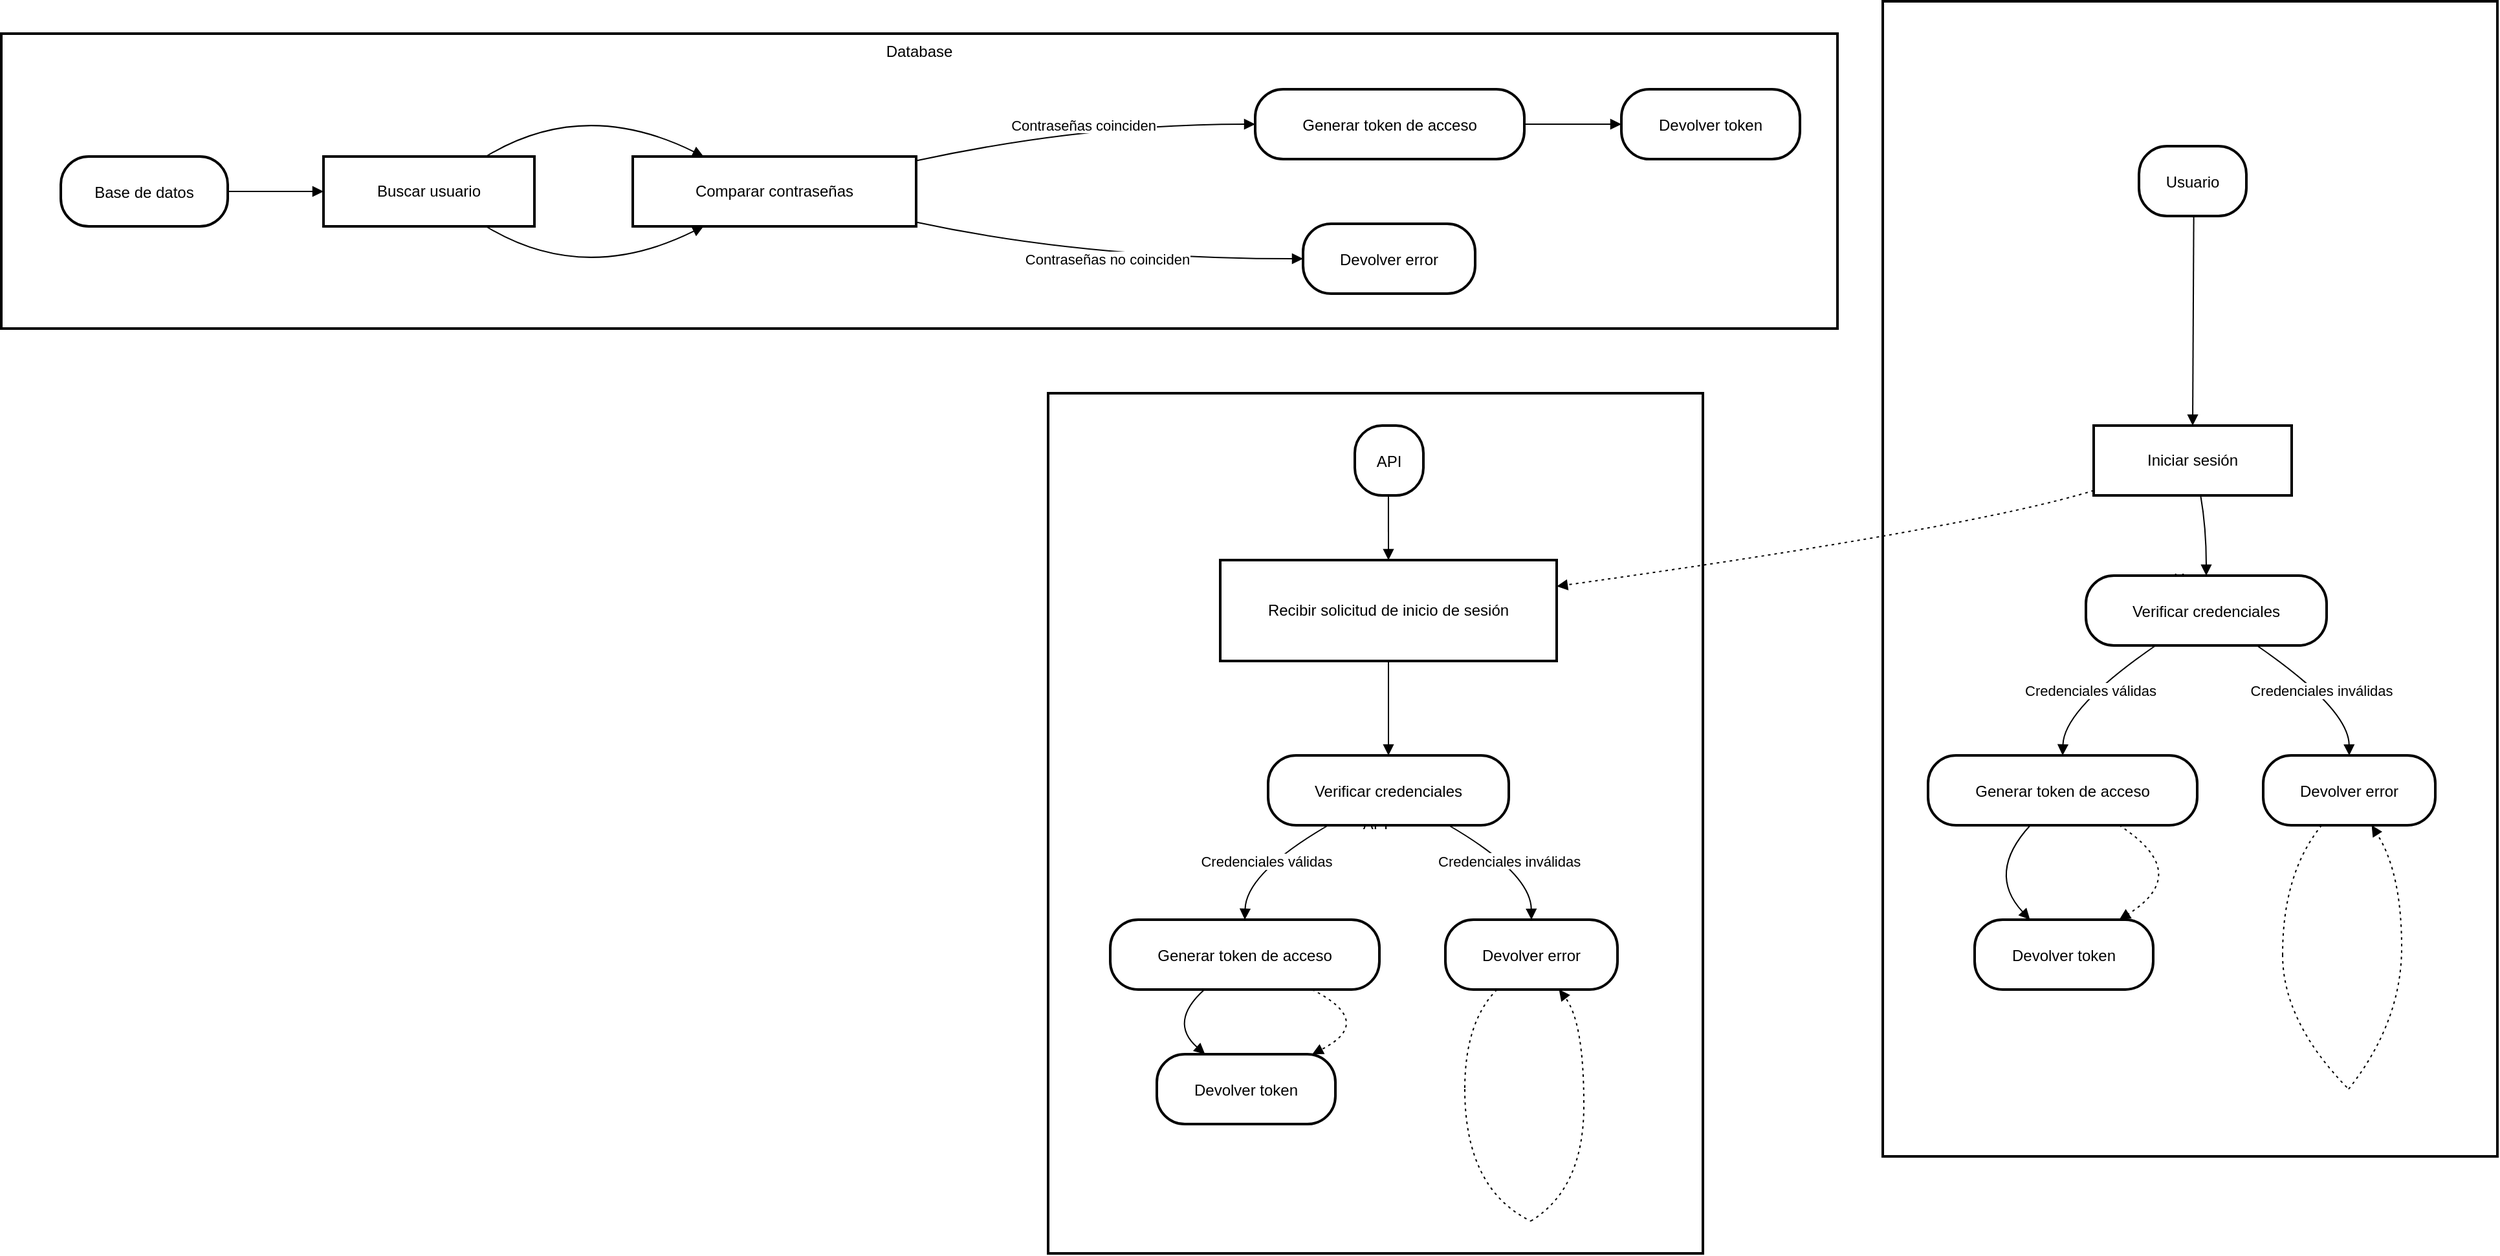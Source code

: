 <mxfile version="26.0.5">
  <diagram name="Página-1" id="-JVLo8KVxzdY0FSY44q_">
    <mxGraphModel>
      <root>
        <mxCell id="0" />
        <mxCell id="1" parent="0" />
        <mxCell id="2" value="Database" style="whiteSpace=wrap;strokeWidth=2;verticalAlign=top;" vertex="1" parent="1">
          <mxGeometry x="8" y="33" width="1419" height="228" as="geometry" />
        </mxCell>
        <mxCell id="3" value="Base de datos" style="rounded=1;arcSize=40;strokeWidth=2" vertex="1" parent="2">
          <mxGeometry x="46" y="95" width="129" height="54" as="geometry" />
        </mxCell>
        <mxCell id="4" value="Buscar usuario" style="whiteSpace=wrap;strokeWidth=2;" vertex="1" parent="2">
          <mxGeometry x="249" y="95" width="163" height="54" as="geometry" />
        </mxCell>
        <mxCell id="5" value="Comparar contraseñas" style="whiteSpace=wrap;strokeWidth=2;" vertex="1" parent="2">
          <mxGeometry x="488" y="95" width="219" height="54" as="geometry" />
        </mxCell>
        <mxCell id="6" value="Generar token de acceso" style="rounded=1;arcSize=40;strokeWidth=2" vertex="1" parent="2">
          <mxGeometry x="969" y="43" width="208" height="54" as="geometry" />
        </mxCell>
        <mxCell id="7" value="Devolver token" style="rounded=1;arcSize=40;strokeWidth=2" vertex="1" parent="2">
          <mxGeometry x="1252" y="43" width="138" height="54" as="geometry" />
        </mxCell>
        <mxCell id="8" value="Devolver error" style="rounded=1;arcSize=40;strokeWidth=2" vertex="1" parent="2">
          <mxGeometry x="1006" y="147" width="133" height="54" as="geometry" />
        </mxCell>
        <mxCell id="9" value="" style="curved=1;startArrow=none;endArrow=block;exitX=0.99;exitY=0.5;entryX=0;entryY=0.5;" edge="1" parent="2" source="3" target="4">
          <mxGeometry relative="1" as="geometry">
            <Array as="points" />
          </mxGeometry>
        </mxCell>
        <mxCell id="10" value="" style="curved=1;startArrow=none;endArrow=block;exitX=0.77;exitY=0;entryX=0.25;entryY=0;" edge="1" parent="2" source="4" target="5">
          <mxGeometry relative="1" as="geometry">
            <Array as="points">
              <mxPoint x="450" y="49" />
            </Array>
          </mxGeometry>
        </mxCell>
        <mxCell id="11" value="Contraseñas coinciden" style="curved=1;startArrow=none;endArrow=block;exitX=1;exitY=0.06;entryX=0;entryY=0.5;" edge="1" parent="2" source="5" target="6">
          <mxGeometry relative="1" as="geometry">
            <Array as="points">
              <mxPoint x="838" y="70" />
            </Array>
          </mxGeometry>
        </mxCell>
        <mxCell id="12" value="" style="curved=1;startArrow=none;endArrow=block;exitX=1;exitY=0.5;entryX=0;entryY=0.5;" edge="1" parent="2" source="6" target="7">
          <mxGeometry relative="1" as="geometry">
            <Array as="points" />
          </mxGeometry>
        </mxCell>
        <mxCell id="13" value="Contraseñas no coinciden" style="curved=1;startArrow=none;endArrow=block;exitX=1;exitY=0.94;entryX=0;entryY=0.5;" edge="1" parent="2" source="5" target="8">
          <mxGeometry relative="1" as="geometry">
            <Array as="points">
              <mxPoint x="838" y="174" />
            </Array>
          </mxGeometry>
        </mxCell>
        <mxCell id="14" value="" style="curved=1;startArrow=none;endArrow=block;exitX=0.77;exitY=1;entryX=0.25;entryY=1;" edge="1" parent="2" source="4" target="5">
          <mxGeometry relative="1" as="geometry">
            <Array as="points">
              <mxPoint x="450" y="195" />
            </Array>
          </mxGeometry>
        </mxCell>
        <mxCell id="15" value="API" style="whiteSpace=wrap;strokeWidth=2;" vertex="1" parent="1">
          <mxGeometry x="817" y="311" width="506" height="665" as="geometry" />
        </mxCell>
        <mxCell id="16" value="User" style="whiteSpace=wrap;strokeWidth=2;" vertex="1" parent="1">
          <mxGeometry x="1462" y="8" width="475" height="893" as="geometry" />
        </mxCell>
        <mxCell id="17" value="Usuario" style="rounded=1;arcSize=40;strokeWidth=2" vertex="1" parent="1">
          <mxGeometry x="1660" y="120" width="83" height="54" as="geometry" />
        </mxCell>
        <mxCell id="18" value="Iniciar sesión" style="whiteSpace=wrap;strokeWidth=2;" vertex="1" parent="1">
          <mxGeometry x="1625" y="336" width="153" height="54" as="geometry" />
        </mxCell>
        <mxCell id="19" value="Verificar credenciales" style="rounded=1;arcSize=40;strokeWidth=2" vertex="1" parent="1">
          <mxGeometry x="1619" y="452" width="186" height="54" as="geometry" />
        </mxCell>
        <mxCell id="20" value="Generar token de acceso" style="rounded=1;arcSize=40;strokeWidth=2" vertex="1" parent="1">
          <mxGeometry x="1497" y="591" width="208" height="54" as="geometry" />
        </mxCell>
        <mxCell id="21" value="Devolver token" style="rounded=1;arcSize=40;strokeWidth=2" vertex="1" parent="1">
          <mxGeometry x="1533" y="718" width="138" height="54" as="geometry" />
        </mxCell>
        <mxCell id="22" value="Devolver error" style="rounded=1;arcSize=40;strokeWidth=2" vertex="1" parent="1">
          <mxGeometry x="1756" y="591" width="133" height="54" as="geometry" />
        </mxCell>
        <mxCell id="23" value="API" style="rounded=1;arcSize=40;strokeWidth=2" vertex="1" parent="1">
          <mxGeometry x="1054" y="336" width="53" height="54" as="geometry" />
        </mxCell>
        <mxCell id="24" value="Recibir solicitud de inicio de sesión" style="whiteSpace=wrap;strokeWidth=2;" vertex="1" parent="1">
          <mxGeometry x="950" y="440" width="260" height="78" as="geometry" />
        </mxCell>
        <mxCell id="25" value="Verificar credenciales" style="rounded=1;arcSize=40;strokeWidth=2" vertex="1" parent="1">
          <mxGeometry x="987" y="591" width="186" height="54" as="geometry" />
        </mxCell>
        <mxCell id="26" value="Generar token de acceso" style="rounded=1;arcSize=40;strokeWidth=2" vertex="1" parent="1">
          <mxGeometry x="865" y="718" width="208" height="54" as="geometry" />
        </mxCell>
        <mxCell id="27" value="Devolver token" style="rounded=1;arcSize=40;strokeWidth=2" vertex="1" parent="1">
          <mxGeometry x="901" y="822" width="138" height="54" as="geometry" />
        </mxCell>
        <mxCell id="28" value="Devolver error" style="rounded=1;arcSize=40;strokeWidth=2" vertex="1" parent="1">
          <mxGeometry x="1124" y="718" width="133" height="54" as="geometry" />
        </mxCell>
        <mxCell id="29" value="" style="whiteSpace=wrap;strokeWidth=2;" vertex="1" parent="1">
          <mxGeometry x="1771" y="745" as="geometry" />
        </mxCell>
        <mxCell id="30" value="" style="whiteSpace=wrap;strokeWidth=2;" vertex="1" parent="1">
          <mxGeometry x="1822" y="849" as="geometry" />
        </mxCell>
        <mxCell id="31" value="" style="whiteSpace=wrap;strokeWidth=2;" vertex="1" parent="1">
          <mxGeometry x="1139" y="849" as="geometry" />
        </mxCell>
        <mxCell id="32" value="" style="whiteSpace=wrap;strokeWidth=2;" vertex="1" parent="1">
          <mxGeometry x="1190" y="951" as="geometry" />
        </mxCell>
        <mxCell id="33" value="" style="curved=1;startArrow=none;endArrow=block;exitX=0.51;exitY=1;entryX=0.5;entryY=0;" edge="1" parent="1" source="17" target="18">
          <mxGeometry relative="1" as="geometry">
            <Array as="points" />
          </mxGeometry>
        </mxCell>
        <mxCell id="34" value="" style="curved=1;startArrow=none;endArrow=block;exitX=0.54;exitY=1;entryX=0.5;entryY=0;" edge="1" parent="1" source="18" target="19">
          <mxGeometry relative="1" as="geometry">
            <Array as="points">
              <mxPoint x="1712" y="415" />
            </Array>
          </mxGeometry>
        </mxCell>
        <mxCell id="35" value="Credenciales válidas" style="curved=1;startArrow=none;endArrow=block;exitX=0.29;exitY=1;entryX=0.5;entryY=0;" edge="1" parent="1" source="19" target="20">
          <mxGeometry relative="1" as="geometry">
            <Array as="points">
              <mxPoint x="1602" y="555" />
            </Array>
          </mxGeometry>
        </mxCell>
        <mxCell id="36" value="" style="curved=1;startArrow=none;endArrow=block;exitX=0.38;exitY=1;entryX=0.31;entryY=0;" edge="1" parent="1" source="20" target="21">
          <mxGeometry relative="1" as="geometry">
            <Array as="points">
              <mxPoint x="1542" y="682" />
            </Array>
          </mxGeometry>
        </mxCell>
        <mxCell id="37" value="Credenciales inválidas" style="curved=1;startArrow=none;endArrow=block;exitX=0.71;exitY=1;entryX=0.5;entryY=0;" edge="1" parent="1" source="19" target="22">
          <mxGeometry relative="1" as="geometry">
            <Array as="points">
              <mxPoint x="1822" y="555" />
            </Array>
          </mxGeometry>
        </mxCell>
        <mxCell id="38" value="" style="curved=1;startArrow=none;endArrow=block;exitX=0.49;exitY=1;entryX=0.5;entryY=0;" edge="1" parent="1" source="23" target="24">
          <mxGeometry relative="1" as="geometry">
            <Array as="points" />
          </mxGeometry>
        </mxCell>
        <mxCell id="39" value="" style="curved=1;startArrow=none;endArrow=block;exitX=0.5;exitY=1;entryX=0.5;entryY=0;" edge="1" parent="1" source="24" target="25">
          <mxGeometry relative="1" as="geometry">
            <Array as="points" />
          </mxGeometry>
        </mxCell>
        <mxCell id="40" value="Credenciales válidas" style="curved=1;startArrow=none;endArrow=block;exitX=0.25;exitY=1;entryX=0.5;entryY=0;" edge="1" parent="1" source="25" target="26">
          <mxGeometry relative="1" as="geometry">
            <Array as="points">
              <mxPoint x="970" y="682" />
            </Array>
          </mxGeometry>
        </mxCell>
        <mxCell id="41" value="" style="curved=1;startArrow=none;endArrow=block;exitX=0.35;exitY=1;entryX=0.27;entryY=0;" edge="1" parent="1" source="26" target="27">
          <mxGeometry relative="1" as="geometry">
            <Array as="points">
              <mxPoint x="910" y="797" />
            </Array>
          </mxGeometry>
        </mxCell>
        <mxCell id="42" value="Credenciales inválidas" style="curved=1;startArrow=none;endArrow=block;exitX=0.75;exitY=1;entryX=0.5;entryY=0;" edge="1" parent="1" source="25" target="28">
          <mxGeometry relative="1" as="geometry">
            <Array as="points">
              <mxPoint x="1190" y="682" />
            </Array>
          </mxGeometry>
        </mxCell>
        <mxCell id="43" value="" style="curved=1;dashed=1;dashPattern=2 3;startArrow=none;endArrow=block;exitX=0;exitY=0.93;entryX=1;entryY=0.26;" edge="1" parent="1" source="18" target="24">
          <mxGeometry relative="1" as="geometry">
            <Array as="points">
              <mxPoint x="1532" y="415" />
            </Array>
          </mxGeometry>
        </mxCell>
        <mxCell id="44" value="" style="curved=1;dashed=1;dashPattern=2 3;startArrow=none;endArrow=block;exitX=0.71;exitY=1;entryX=0.81;entryY=0;" edge="1" parent="1" source="20" target="21">
          <mxGeometry relative="1" as="geometry">
            <Array as="points">
              <mxPoint x="1702" y="682" />
            </Array>
          </mxGeometry>
        </mxCell>
        <mxCell id="45" value="" style="curved=1;dashed=1;dashPattern=2 3;startArrow=none;endArrow=none;exitX=0.34;exitY=1;entryX=Infinity;entryY=-Infinity;" edge="1" parent="1" source="22" target="29">
          <mxGeometry relative="1" as="geometry">
            <Array as="points">
              <mxPoint x="1771" y="682" />
            </Array>
          </mxGeometry>
        </mxCell>
        <mxCell id="46" value="" style="curved=1;dashed=1;dashPattern=2 3;startArrow=none;endArrow=none;exitX=Infinity;exitY=Infinity;entryX=Infinity;entryY=-Infinity;" edge="1" parent="1" source="29" target="30">
          <mxGeometry relative="1" as="geometry">
            <Array as="points">
              <mxPoint x="1771" y="797" />
            </Array>
          </mxGeometry>
        </mxCell>
        <mxCell id="47" value="" style="curved=1;dashed=1;dashPattern=2 3;startArrow=none;endArrow=block;exitX=Infinity;exitY=-Infinity;entryX=0.63;entryY=1;" edge="1" parent="1" source="30" target="22">
          <mxGeometry relative="1" as="geometry">
            <Array as="points">
              <mxPoint x="1863" y="797" />
              <mxPoint x="1863" y="682" />
            </Array>
          </mxGeometry>
        </mxCell>
        <mxCell id="48" value="" style="curved=1;dashed=1;dashPattern=2 3;startArrow=none;endArrow=block;exitX=0.75;exitY=1;entryX=0.87;entryY=0;" edge="1" parent="1" source="26" target="27">
          <mxGeometry relative="1" as="geometry">
            <Array as="points">
              <mxPoint x="1070" y="797" />
            </Array>
          </mxGeometry>
        </mxCell>
        <mxCell id="49" value="" style="curved=1;dashed=1;dashPattern=2 3;startArrow=none;endArrow=none;exitX=0.3;exitY=1;entryX=Infinity;entryY=-Infinity;" edge="1" parent="1" source="28" target="31">
          <mxGeometry relative="1" as="geometry">
            <Array as="points">
              <mxPoint x="1139" y="797" />
            </Array>
          </mxGeometry>
        </mxCell>
        <mxCell id="50" value="" style="curved=1;dashed=1;dashPattern=2 3;startArrow=none;endArrow=none;exitX=Infinity;exitY=Infinity;entryX=Infinity;entryY=Infinity;" edge="1" parent="1" source="31" target="32">
          <mxGeometry relative="1" as="geometry">
            <Array as="points">
              <mxPoint x="1139" y="926" />
            </Array>
          </mxGeometry>
        </mxCell>
        <mxCell id="51" value="" style="curved=1;dashed=1;dashPattern=2 3;startArrow=none;endArrow=block;exitX=Infinity;exitY=Infinity;entryX=0.66;entryY=1;" edge="1" parent="1" source="32" target="28">
          <mxGeometry relative="1" as="geometry">
            <Array as="points">
              <mxPoint x="1231" y="926" />
              <mxPoint x="1231" y="797" />
            </Array>
          </mxGeometry>
        </mxCell>
      </root>
    </mxGraphModel>
  </diagram>
</mxfile>
